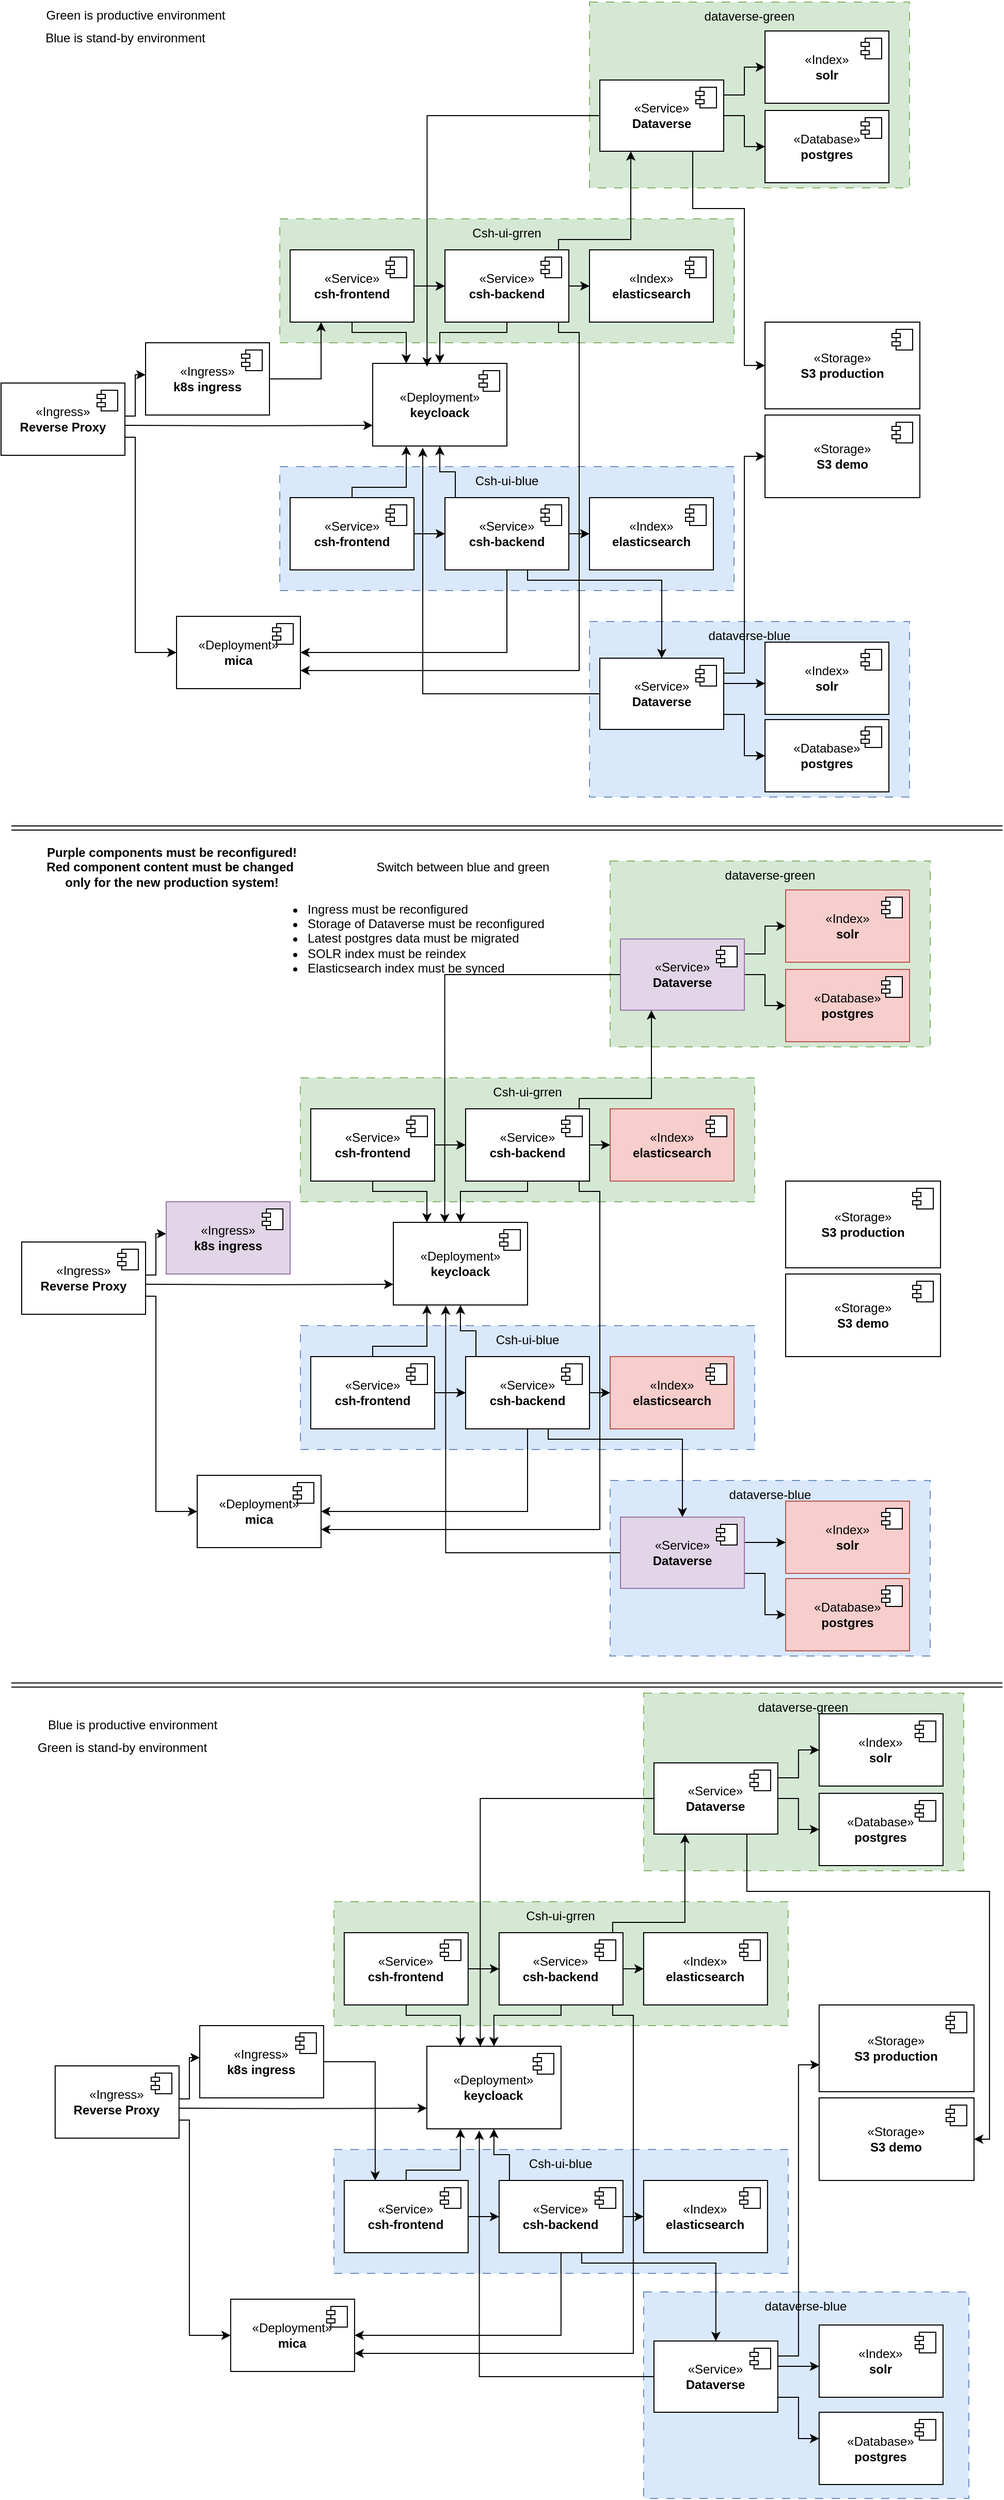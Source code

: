 <mxfile version="21.5.0" type="device">
  <diagram name="Page-1" id="UmYdHqTWHNb7NzqTb6U2">
    <mxGraphModel dx="923" dy="577" grid="1" gridSize="10" guides="1" tooltips="1" connect="1" arrows="1" fold="1" page="1" pageScale="1" pageWidth="1169" pageHeight="827" math="0" shadow="0">
      <root>
        <mxCell id="0" />
        <mxCell id="1" parent="0" />
        <mxCell id="5zf9XJoakITJVShfxlqn-283" value="dataverse-blue" style="rounded=0;whiteSpace=wrap;html=1;fillColor=#dae8fc;verticalAlign=top;dashed=1;dashPattern=8 8;strokeColor=#6c8ebf;" vertex="1" parent="1">
          <mxGeometry x="622.44" y="2258" width="315" height="200" as="geometry" />
        </mxCell>
        <mxCell id="5zf9XJoakITJVShfxlqn-79" value="dataverse-green" style="rounded=0;whiteSpace=wrap;html=1;fillColor=#d5e8d4;verticalAlign=top;dashed=1;dashPattern=8 8;strokeColor=#82b366;" vertex="1" parent="1">
          <mxGeometry x="570" y="40" width="310" height="180" as="geometry" />
        </mxCell>
        <mxCell id="5zf9XJoakITJVShfxlqn-64" value="dataverse-blue" style="rounded=0;whiteSpace=wrap;html=1;fillColor=#dae8fc;verticalAlign=top;dashed=1;dashPattern=8 8;strokeColor=#6c8ebf;" vertex="1" parent="1">
          <mxGeometry x="570" y="640" width="310" height="170" as="geometry" />
        </mxCell>
        <mxCell id="5zf9XJoakITJVShfxlqn-15" value="Csh-ui-grren" style="rounded=0;whiteSpace=wrap;html=1;fillColor=#d5e8d4;verticalAlign=top;dashed=1;dashPattern=8 8;strokeColor=#82b366;" vertex="1" parent="1">
          <mxGeometry x="270" y="250" width="440" height="120" as="geometry" />
        </mxCell>
        <mxCell id="5zf9XJoakITJVShfxlqn-24" value="Csh-ui-blue" style="rounded=0;whiteSpace=wrap;html=1;fillColor=#dae8fc;verticalAlign=top;dashed=1;dashPattern=8 8;strokeColor=#6c8ebf;" vertex="1" parent="1">
          <mxGeometry x="270" y="490" width="440" height="120" as="geometry" />
        </mxCell>
        <mxCell id="5zf9XJoakITJVShfxlqn-5" style="edgeStyle=orthogonalEdgeStyle;rounded=0;orthogonalLoop=1;jettySize=auto;html=1;" edge="1" parent="1">
          <mxGeometry relative="1" as="geometry">
            <mxPoint x="120" y="440" as="sourcePoint" />
            <mxPoint x="140" y="401" as="targetPoint" />
            <Array as="points">
              <mxPoint x="120" y="441" />
              <mxPoint x="130" y="441" />
              <mxPoint x="130" y="401" />
            </Array>
          </mxGeometry>
        </mxCell>
        <mxCell id="5zf9XJoakITJVShfxlqn-50" style="edgeStyle=orthogonalEdgeStyle;rounded=0;orthogonalLoop=1;jettySize=auto;html=1;entryX=0;entryY=0.75;entryDx=0;entryDy=0;" edge="1" parent="1" target="5zf9XJoakITJVShfxlqn-27">
          <mxGeometry relative="1" as="geometry">
            <mxPoint x="90" y="449.86" as="sourcePoint" />
            <mxPoint x="353" y="449.86" as="targetPoint" />
            <Array as="points" />
          </mxGeometry>
        </mxCell>
        <mxCell id="5zf9XJoakITJVShfxlqn-1" value="&lt;div&gt;«Ingress»&lt;/div&gt;&lt;div&gt;&lt;b&gt;Reverse Proxy&lt;/b&gt;&lt;br&gt;&lt;/div&gt;" style="html=1;dropTarget=0;whiteSpace=wrap;" vertex="1" parent="1">
          <mxGeometry y="409" width="120" height="70" as="geometry" />
        </mxCell>
        <mxCell id="5zf9XJoakITJVShfxlqn-2" value="" style="shape=module;jettyWidth=8;jettyHeight=4;" vertex="1" parent="5zf9XJoakITJVShfxlqn-1">
          <mxGeometry x="1" width="20" height="20" relative="1" as="geometry">
            <mxPoint x="-27" y="7" as="offset" />
          </mxGeometry>
        </mxCell>
        <mxCell id="5zf9XJoakITJVShfxlqn-12" style="edgeStyle=orthogonalEdgeStyle;rounded=0;orthogonalLoop=1;jettySize=auto;html=1;entryX=0.25;entryY=1;entryDx=0;entryDy=0;" edge="1" parent="1" source="5zf9XJoakITJVShfxlqn-3" target="5zf9XJoakITJVShfxlqn-6">
          <mxGeometry relative="1" as="geometry" />
        </mxCell>
        <mxCell id="5zf9XJoakITJVShfxlqn-3" value="&lt;div&gt;«Ingress»&lt;/div&gt;&lt;div&gt;&lt;b&gt;k8s ingress&lt;/b&gt;&lt;br&gt;&lt;/div&gt;" style="html=1;dropTarget=0;whiteSpace=wrap;" vertex="1" parent="1">
          <mxGeometry x="140" y="370" width="120" height="70" as="geometry" />
        </mxCell>
        <mxCell id="5zf9XJoakITJVShfxlqn-4" value="" style="shape=module;jettyWidth=8;jettyHeight=4;" vertex="1" parent="5zf9XJoakITJVShfxlqn-3">
          <mxGeometry x="1" width="20" height="20" relative="1" as="geometry">
            <mxPoint x="-27" y="7" as="offset" />
          </mxGeometry>
        </mxCell>
        <mxCell id="5zf9XJoakITJVShfxlqn-13" style="edgeStyle=orthogonalEdgeStyle;rounded=0;orthogonalLoop=1;jettySize=auto;html=1;entryX=0;entryY=0.5;entryDx=0;entryDy=0;" edge="1" parent="1" source="5zf9XJoakITJVShfxlqn-6" target="5zf9XJoakITJVShfxlqn-8">
          <mxGeometry relative="1" as="geometry" />
        </mxCell>
        <mxCell id="5zf9XJoakITJVShfxlqn-29" style="edgeStyle=orthogonalEdgeStyle;rounded=0;orthogonalLoop=1;jettySize=auto;html=1;entryX=0.25;entryY=0;entryDx=0;entryDy=0;" edge="1" parent="1" source="5zf9XJoakITJVShfxlqn-6" target="5zf9XJoakITJVShfxlqn-27">
          <mxGeometry relative="1" as="geometry">
            <Array as="points">
              <mxPoint x="340" y="360" />
              <mxPoint x="393" y="360" />
            </Array>
          </mxGeometry>
        </mxCell>
        <mxCell id="5zf9XJoakITJVShfxlqn-6" value="&lt;div&gt;«Service»&lt;/div&gt;&lt;div&gt;&lt;b&gt;csh-frontend&lt;/b&gt;&lt;br&gt;&lt;/div&gt;" style="html=1;dropTarget=0;whiteSpace=wrap;" vertex="1" parent="1">
          <mxGeometry x="280" y="280" width="120" height="70" as="geometry" />
        </mxCell>
        <mxCell id="5zf9XJoakITJVShfxlqn-7" value="" style="shape=module;jettyWidth=8;jettyHeight=4;" vertex="1" parent="5zf9XJoakITJVShfxlqn-6">
          <mxGeometry x="1" width="20" height="20" relative="1" as="geometry">
            <mxPoint x="-27" y="7" as="offset" />
          </mxGeometry>
        </mxCell>
        <mxCell id="5zf9XJoakITJVShfxlqn-14" style="edgeStyle=orthogonalEdgeStyle;rounded=0;orthogonalLoop=1;jettySize=auto;html=1;" edge="1" parent="1" source="5zf9XJoakITJVShfxlqn-8" target="5zf9XJoakITJVShfxlqn-10">
          <mxGeometry relative="1" as="geometry" />
        </mxCell>
        <mxCell id="5zf9XJoakITJVShfxlqn-30" style="edgeStyle=orthogonalEdgeStyle;rounded=0;orthogonalLoop=1;jettySize=auto;html=1;entryX=0.5;entryY=0;entryDx=0;entryDy=0;" edge="1" parent="1" source="5zf9XJoakITJVShfxlqn-8" target="5zf9XJoakITJVShfxlqn-27">
          <mxGeometry relative="1" as="geometry">
            <Array as="points">
              <mxPoint x="490" y="360" />
              <mxPoint x="425" y="360" />
            </Array>
          </mxGeometry>
        </mxCell>
        <mxCell id="5zf9XJoakITJVShfxlqn-55" style="edgeStyle=orthogonalEdgeStyle;rounded=0;orthogonalLoop=1;jettySize=auto;html=1;entryX=1;entryY=0.75;entryDx=0;entryDy=0;" edge="1" parent="1" source="5zf9XJoakITJVShfxlqn-8" target="5zf9XJoakITJVShfxlqn-33">
          <mxGeometry relative="1" as="geometry">
            <Array as="points">
              <mxPoint x="540" y="360" />
              <mxPoint x="560" y="360" />
              <mxPoint x="560" y="688" />
            </Array>
          </mxGeometry>
        </mxCell>
        <mxCell id="5zf9XJoakITJVShfxlqn-59" style="edgeStyle=orthogonalEdgeStyle;rounded=0;orthogonalLoop=1;jettySize=auto;html=1;entryX=0.25;entryY=1;entryDx=0;entryDy=0;exitX=0.75;exitY=0;exitDx=0;exitDy=0;" edge="1" parent="1" source="5zf9XJoakITJVShfxlqn-8" target="5zf9XJoakITJVShfxlqn-81">
          <mxGeometry relative="1" as="geometry">
            <mxPoint x="470.0" y="350" as="sourcePoint" />
            <mxPoint x="615" y="221" as="targetPoint" />
            <Array as="points">
              <mxPoint x="540" y="280" />
              <mxPoint x="540" y="270" />
              <mxPoint x="610" y="270" />
            </Array>
          </mxGeometry>
        </mxCell>
        <mxCell id="5zf9XJoakITJVShfxlqn-8" value="&lt;div&gt;«Service»&lt;/div&gt;&lt;div&gt;&lt;b&gt;csh-backend&lt;/b&gt;&lt;/div&gt;" style="html=1;dropTarget=0;whiteSpace=wrap;" vertex="1" parent="1">
          <mxGeometry x="430" y="280" width="120" height="70" as="geometry" />
        </mxCell>
        <mxCell id="5zf9XJoakITJVShfxlqn-9" value="" style="shape=module;jettyWidth=8;jettyHeight=4;" vertex="1" parent="5zf9XJoakITJVShfxlqn-8">
          <mxGeometry x="1" width="20" height="20" relative="1" as="geometry">
            <mxPoint x="-27" y="7" as="offset" />
          </mxGeometry>
        </mxCell>
        <mxCell id="5zf9XJoakITJVShfxlqn-10" value="&lt;div&gt;«Index»&lt;/div&gt;&lt;div&gt;&lt;b&gt;elasticsearch&lt;/b&gt;&lt;br&gt;&lt;/div&gt;" style="html=1;dropTarget=0;whiteSpace=wrap;" vertex="1" parent="1">
          <mxGeometry x="570" y="280" width="120" height="70" as="geometry" />
        </mxCell>
        <mxCell id="5zf9XJoakITJVShfxlqn-11" value="" style="shape=module;jettyWidth=8;jettyHeight=4;" vertex="1" parent="5zf9XJoakITJVShfxlqn-10">
          <mxGeometry x="1" width="20" height="20" relative="1" as="geometry">
            <mxPoint x="-27" y="7" as="offset" />
          </mxGeometry>
        </mxCell>
        <mxCell id="5zf9XJoakITJVShfxlqn-16" style="edgeStyle=orthogonalEdgeStyle;rounded=0;orthogonalLoop=1;jettySize=auto;html=1;entryX=0;entryY=0.5;entryDx=0;entryDy=0;" edge="1" parent="1" source="5zf9XJoakITJVShfxlqn-17" target="5zf9XJoakITJVShfxlqn-20">
          <mxGeometry relative="1" as="geometry" />
        </mxCell>
        <mxCell id="5zf9XJoakITJVShfxlqn-31" style="edgeStyle=orthogonalEdgeStyle;rounded=0;orthogonalLoop=1;jettySize=auto;html=1;entryX=0.25;entryY=1;entryDx=0;entryDy=0;" edge="1" parent="1" source="5zf9XJoakITJVShfxlqn-17" target="5zf9XJoakITJVShfxlqn-27">
          <mxGeometry relative="1" as="geometry">
            <Array as="points">
              <mxPoint x="340" y="510" />
              <mxPoint x="393" y="510" />
            </Array>
          </mxGeometry>
        </mxCell>
        <mxCell id="5zf9XJoakITJVShfxlqn-17" value="&lt;div&gt;«Service»&lt;/div&gt;&lt;div&gt;&lt;b&gt;csh-frontend&lt;/b&gt;&lt;br&gt;&lt;/div&gt;" style="html=1;dropTarget=0;whiteSpace=wrap;" vertex="1" parent="1">
          <mxGeometry x="280" y="520" width="120" height="70" as="geometry" />
        </mxCell>
        <mxCell id="5zf9XJoakITJVShfxlqn-18" value="" style="shape=module;jettyWidth=8;jettyHeight=4;" vertex="1" parent="5zf9XJoakITJVShfxlqn-17">
          <mxGeometry x="1" width="20" height="20" relative="1" as="geometry">
            <mxPoint x="-27" y="7" as="offset" />
          </mxGeometry>
        </mxCell>
        <mxCell id="5zf9XJoakITJVShfxlqn-19" style="edgeStyle=orthogonalEdgeStyle;rounded=0;orthogonalLoop=1;jettySize=auto;html=1;" edge="1" parent="1" source="5zf9XJoakITJVShfxlqn-20" target="5zf9XJoakITJVShfxlqn-22">
          <mxGeometry relative="1" as="geometry" />
        </mxCell>
        <mxCell id="5zf9XJoakITJVShfxlqn-32" style="edgeStyle=orthogonalEdgeStyle;rounded=0;orthogonalLoop=1;jettySize=auto;html=1;entryX=0.5;entryY=1;entryDx=0;entryDy=0;" edge="1" parent="1" source="5zf9XJoakITJVShfxlqn-20" target="5zf9XJoakITJVShfxlqn-27">
          <mxGeometry relative="1" as="geometry">
            <Array as="points">
              <mxPoint x="440" y="495" />
              <mxPoint x="425" y="495" />
            </Array>
          </mxGeometry>
        </mxCell>
        <mxCell id="5zf9XJoakITJVShfxlqn-54" style="edgeStyle=orthogonalEdgeStyle;rounded=0;orthogonalLoop=1;jettySize=auto;html=1;entryX=1;entryY=0.5;entryDx=0;entryDy=0;" edge="1" parent="1" source="5zf9XJoakITJVShfxlqn-20" target="5zf9XJoakITJVShfxlqn-33">
          <mxGeometry relative="1" as="geometry">
            <Array as="points">
              <mxPoint x="490" y="670" />
            </Array>
          </mxGeometry>
        </mxCell>
        <mxCell id="5zf9XJoakITJVShfxlqn-76" style="edgeStyle=orthogonalEdgeStyle;rounded=0;orthogonalLoop=1;jettySize=auto;html=1;" edge="1" parent="1" source="5zf9XJoakITJVShfxlqn-20" target="5zf9XJoakITJVShfxlqn-65">
          <mxGeometry relative="1" as="geometry">
            <Array as="points">
              <mxPoint x="510" y="600" />
            </Array>
          </mxGeometry>
        </mxCell>
        <mxCell id="5zf9XJoakITJVShfxlqn-20" value="&lt;div&gt;«Service»&lt;/div&gt;&lt;div&gt;&lt;b&gt;csh-backend&lt;/b&gt;&lt;/div&gt;" style="html=1;dropTarget=0;whiteSpace=wrap;" vertex="1" parent="1">
          <mxGeometry x="430" y="520" width="120" height="70" as="geometry" />
        </mxCell>
        <mxCell id="5zf9XJoakITJVShfxlqn-21" value="" style="shape=module;jettyWidth=8;jettyHeight=4;" vertex="1" parent="5zf9XJoakITJVShfxlqn-20">
          <mxGeometry x="1" width="20" height="20" relative="1" as="geometry">
            <mxPoint x="-27" y="7" as="offset" />
          </mxGeometry>
        </mxCell>
        <mxCell id="5zf9XJoakITJVShfxlqn-22" value="&lt;div&gt;«Index»&lt;/div&gt;&lt;div&gt;&lt;b&gt;elasticsearch&lt;/b&gt;&lt;br&gt;&lt;/div&gt;" style="html=1;dropTarget=0;whiteSpace=wrap;" vertex="1" parent="1">
          <mxGeometry x="570" y="520" width="120" height="70" as="geometry" />
        </mxCell>
        <mxCell id="5zf9XJoakITJVShfxlqn-23" value="" style="shape=module;jettyWidth=8;jettyHeight=4;" vertex="1" parent="5zf9XJoakITJVShfxlqn-22">
          <mxGeometry x="1" width="20" height="20" relative="1" as="geometry">
            <mxPoint x="-27" y="7" as="offset" />
          </mxGeometry>
        </mxCell>
        <mxCell id="5zf9XJoakITJVShfxlqn-27" value="&lt;div&gt;«Deployment»&lt;b&gt;&lt;br&gt;&lt;/b&gt;&lt;/div&gt;&lt;div&gt;&lt;b&gt;keycloack&lt;/b&gt;&lt;/div&gt;" style="html=1;dropTarget=0;whiteSpace=wrap;" vertex="1" parent="1">
          <mxGeometry x="360" y="390" width="130" height="80" as="geometry" />
        </mxCell>
        <mxCell id="5zf9XJoakITJVShfxlqn-28" value="" style="shape=module;jettyWidth=8;jettyHeight=4;" vertex="1" parent="5zf9XJoakITJVShfxlqn-27">
          <mxGeometry x="1" width="20" height="20" relative="1" as="geometry">
            <mxPoint x="-27" y="7" as="offset" />
          </mxGeometry>
        </mxCell>
        <mxCell id="5zf9XJoakITJVShfxlqn-33" value="&lt;div&gt;«Deployment»&lt;b&gt;&lt;br&gt;&lt;/b&gt;&lt;/div&gt;&lt;div&gt;&lt;b&gt;mica&lt;/b&gt;&lt;/div&gt;" style="html=1;dropTarget=0;whiteSpace=wrap;" vertex="1" parent="1">
          <mxGeometry x="170" y="635" width="120" height="70" as="geometry" />
        </mxCell>
        <mxCell id="5zf9XJoakITJVShfxlqn-34" value="" style="shape=module;jettyWidth=8;jettyHeight=4;" vertex="1" parent="5zf9XJoakITJVShfxlqn-33">
          <mxGeometry x="1" width="20" height="20" relative="1" as="geometry">
            <mxPoint x="-27" y="7" as="offset" />
          </mxGeometry>
        </mxCell>
        <mxCell id="5zf9XJoakITJVShfxlqn-36" style="edgeStyle=orthogonalEdgeStyle;rounded=0;orthogonalLoop=1;jettySize=auto;html=1;exitX=1;exitY=0.75;exitDx=0;exitDy=0;" edge="1" parent="1" source="5zf9XJoakITJVShfxlqn-1" target="5zf9XJoakITJVShfxlqn-33">
          <mxGeometry relative="1" as="geometry">
            <mxPoint x="130" y="670" as="sourcePoint" />
            <mxPoint x="170" y="670" as="targetPoint" />
            <Array as="points">
              <mxPoint x="130" y="462" />
              <mxPoint x="130" y="670" />
            </Array>
          </mxGeometry>
        </mxCell>
        <mxCell id="5zf9XJoakITJVShfxlqn-78" style="edgeStyle=orthogonalEdgeStyle;rounded=0;orthogonalLoop=1;jettySize=auto;html=1;entryX=0;entryY=0.5;entryDx=0;entryDy=0;exitX=0.75;exitY=1;exitDx=0;exitDy=0;" edge="1" parent="1" source="5zf9XJoakITJVShfxlqn-81" target="5zf9XJoakITJVShfxlqn-61">
          <mxGeometry relative="1" as="geometry">
            <mxPoint x="750" y="176" as="sourcePoint" />
            <Array as="points">
              <mxPoint x="670" y="240" />
              <mxPoint x="720" y="240" />
              <mxPoint x="720" y="392" />
            </Array>
          </mxGeometry>
        </mxCell>
        <mxCell id="5zf9XJoakITJVShfxlqn-61" value="&lt;div&gt;«Storage»&lt;/div&gt;&lt;div&gt;&lt;b&gt;S3 production&lt;/b&gt;&lt;br&gt;&lt;/div&gt;" style="html=1;dropTarget=0;whiteSpace=wrap;" vertex="1" parent="1">
          <mxGeometry x="740" y="350" width="150" height="84" as="geometry" />
        </mxCell>
        <mxCell id="5zf9XJoakITJVShfxlqn-62" value="" style="shape=module;jettyWidth=8;jettyHeight=4;" vertex="1" parent="5zf9XJoakITJVShfxlqn-61">
          <mxGeometry x="1" width="20" height="20" relative="1" as="geometry">
            <mxPoint x="-27" y="7" as="offset" />
          </mxGeometry>
        </mxCell>
        <mxCell id="5zf9XJoakITJVShfxlqn-74" style="edgeStyle=orthogonalEdgeStyle;rounded=0;orthogonalLoop=1;jettySize=auto;html=1;" edge="1" parent="1" source="5zf9XJoakITJVShfxlqn-65" target="5zf9XJoakITJVShfxlqn-72">
          <mxGeometry relative="1" as="geometry">
            <Array as="points">
              <mxPoint x="720" y="730" />
              <mxPoint x="720" y="770" />
            </Array>
          </mxGeometry>
        </mxCell>
        <mxCell id="5zf9XJoakITJVShfxlqn-77" style="edgeStyle=orthogonalEdgeStyle;rounded=0;orthogonalLoop=1;jettySize=auto;html=1;entryX=0;entryY=0.5;entryDx=0;entryDy=0;" edge="1" parent="1" source="5zf9XJoakITJVShfxlqn-65" target="5zf9XJoakITJVShfxlqn-67">
          <mxGeometry relative="1" as="geometry">
            <Array as="points">
              <mxPoint x="720" y="690" />
              <mxPoint x="720" y="480" />
            </Array>
          </mxGeometry>
        </mxCell>
        <mxCell id="5zf9XJoakITJVShfxlqn-221" style="edgeStyle=orthogonalEdgeStyle;rounded=0;orthogonalLoop=1;jettySize=auto;html=1;" edge="1" parent="1" source="5zf9XJoakITJVShfxlqn-65" target="5zf9XJoakITJVShfxlqn-219">
          <mxGeometry relative="1" as="geometry">
            <Array as="points">
              <mxPoint x="730" y="700" />
              <mxPoint x="730" y="700" />
            </Array>
          </mxGeometry>
        </mxCell>
        <mxCell id="5zf9XJoakITJVShfxlqn-355" style="edgeStyle=orthogonalEdgeStyle;rounded=0;orthogonalLoop=1;jettySize=auto;html=1;entryX=0.373;entryY=1.021;entryDx=0;entryDy=0;entryPerimeter=0;" edge="1" parent="1" source="5zf9XJoakITJVShfxlqn-65" target="5zf9XJoakITJVShfxlqn-27">
          <mxGeometry relative="1" as="geometry" />
        </mxCell>
        <mxCell id="5zf9XJoakITJVShfxlqn-65" value="&lt;div&gt;«Service»&lt;b&gt;&lt;br&gt;&lt;/b&gt;&lt;/div&gt;&lt;div&gt;&lt;b&gt;Dataverse&lt;/b&gt;&lt;/div&gt;" style="html=1;dropTarget=0;whiteSpace=wrap;" vertex="1" parent="1">
          <mxGeometry x="580" y="675.5" width="120" height="69" as="geometry" />
        </mxCell>
        <mxCell id="5zf9XJoakITJVShfxlqn-66" value="" style="shape=module;jettyWidth=8;jettyHeight=4;" vertex="1" parent="5zf9XJoakITJVShfxlqn-65">
          <mxGeometry x="1" width="20" height="20" relative="1" as="geometry">
            <mxPoint x="-27" y="7" as="offset" />
          </mxGeometry>
        </mxCell>
        <mxCell id="5zf9XJoakITJVShfxlqn-67" value="&lt;div&gt;«Storage»&lt;/div&gt;&lt;div&gt;&lt;b&gt;S3 demo&lt;/b&gt;&lt;br&gt;&lt;/div&gt;" style="html=1;dropTarget=0;whiteSpace=wrap;" vertex="1" parent="1">
          <mxGeometry x="740" y="440" width="150" height="80" as="geometry" />
        </mxCell>
        <mxCell id="5zf9XJoakITJVShfxlqn-68" value="" style="shape=module;jettyWidth=8;jettyHeight=4;" vertex="1" parent="5zf9XJoakITJVShfxlqn-67">
          <mxGeometry x="1" width="20" height="20" relative="1" as="geometry">
            <mxPoint x="-27" y="7" as="offset" />
          </mxGeometry>
        </mxCell>
        <mxCell id="5zf9XJoakITJVShfxlqn-72" value="&lt;div&gt;«Database»&lt;/div&gt;&lt;div&gt;&lt;b&gt;postgres&lt;/b&gt;&lt;br&gt;&lt;/div&gt;" style="html=1;dropTarget=0;whiteSpace=wrap;" vertex="1" parent="1">
          <mxGeometry x="740" y="735" width="120" height="70" as="geometry" />
        </mxCell>
        <mxCell id="5zf9XJoakITJVShfxlqn-73" value="" style="shape=module;jettyWidth=8;jettyHeight=4;" vertex="1" parent="5zf9XJoakITJVShfxlqn-72">
          <mxGeometry x="1" width="20" height="20" relative="1" as="geometry">
            <mxPoint x="-27" y="7" as="offset" />
          </mxGeometry>
        </mxCell>
        <mxCell id="5zf9XJoakITJVShfxlqn-80" style="edgeStyle=orthogonalEdgeStyle;rounded=0;orthogonalLoop=1;jettySize=auto;html=1;" edge="1" source="5zf9XJoakITJVShfxlqn-81" target="5zf9XJoakITJVShfxlqn-83" parent="1">
          <mxGeometry relative="1" as="geometry" />
        </mxCell>
        <mxCell id="5zf9XJoakITJVShfxlqn-218" style="edgeStyle=orthogonalEdgeStyle;rounded=0;orthogonalLoop=1;jettySize=auto;html=1;entryX=0;entryY=0.5;entryDx=0;entryDy=0;" edge="1" parent="1" source="5zf9XJoakITJVShfxlqn-81" target="5zf9XJoakITJVShfxlqn-216">
          <mxGeometry relative="1" as="geometry">
            <Array as="points">
              <mxPoint x="720" y="130" />
              <mxPoint x="720" y="103" />
            </Array>
          </mxGeometry>
        </mxCell>
        <mxCell id="5zf9XJoakITJVShfxlqn-354" style="edgeStyle=orthogonalEdgeStyle;rounded=0;orthogonalLoop=1;jettySize=auto;html=1;entryX=0.405;entryY=0.039;entryDx=0;entryDy=0;entryPerimeter=0;" edge="1" parent="1" source="5zf9XJoakITJVShfxlqn-81" target="5zf9XJoakITJVShfxlqn-27">
          <mxGeometry relative="1" as="geometry" />
        </mxCell>
        <mxCell id="5zf9XJoakITJVShfxlqn-81" value="&lt;div&gt;«Service»&lt;b&gt;&lt;br&gt;&lt;/b&gt;&lt;/div&gt;&lt;div&gt;&lt;b&gt;Dataverse&lt;/b&gt;&lt;/div&gt;" style="html=1;dropTarget=0;whiteSpace=wrap;" vertex="1" parent="1">
          <mxGeometry x="580" y="115.5" width="120" height="69" as="geometry" />
        </mxCell>
        <mxCell id="5zf9XJoakITJVShfxlqn-82" value="" style="shape=module;jettyWidth=8;jettyHeight=4;" vertex="1" parent="5zf9XJoakITJVShfxlqn-81">
          <mxGeometry x="1" width="20" height="20" relative="1" as="geometry">
            <mxPoint x="-27" y="7" as="offset" />
          </mxGeometry>
        </mxCell>
        <mxCell id="5zf9XJoakITJVShfxlqn-83" value="&lt;div&gt;«Database»&lt;/div&gt;&lt;div&gt;&lt;b&gt;postgres&lt;/b&gt;&lt;br&gt;&lt;/div&gt;" style="html=1;dropTarget=0;whiteSpace=wrap;" vertex="1" parent="1">
          <mxGeometry x="740" y="145" width="120" height="70" as="geometry" />
        </mxCell>
        <mxCell id="5zf9XJoakITJVShfxlqn-84" value="" style="shape=module;jettyWidth=8;jettyHeight=4;" vertex="1" parent="5zf9XJoakITJVShfxlqn-83">
          <mxGeometry x="1" width="20" height="20" relative="1" as="geometry">
            <mxPoint x="-27" y="7" as="offset" />
          </mxGeometry>
        </mxCell>
        <mxCell id="5zf9XJoakITJVShfxlqn-85" value="Green is productive environment" style="text;html=1;align=center;verticalAlign=middle;resizable=0;points=[];autosize=1;strokeColor=none;fillColor=none;" vertex="1" parent="1">
          <mxGeometry x="30" y="38" width="200" height="30" as="geometry" />
        </mxCell>
        <mxCell id="5zf9XJoakITJVShfxlqn-86" value="Blue is stand-by environment" style="text;html=1;align=center;verticalAlign=middle;resizable=0;points=[];autosize=1;strokeColor=none;fillColor=none;" vertex="1" parent="1">
          <mxGeometry x="30" y="60" width="180" height="30" as="geometry" />
        </mxCell>
        <mxCell id="5zf9XJoakITJVShfxlqn-87" value="" style="shape=link;html=1;rounded=0;" edge="1" parent="1">
          <mxGeometry width="100" relative="1" as="geometry">
            <mxPoint x="10" y="1670.18" as="sourcePoint" />
            <mxPoint x="970" y="1670.18" as="targetPoint" />
          </mxGeometry>
        </mxCell>
        <mxCell id="5zf9XJoakITJVShfxlqn-144" value="Blue is productive environment" style="text;html=1;align=center;verticalAlign=middle;resizable=0;points=[];autosize=1;strokeColor=none;fillColor=none;" vertex="1" parent="1">
          <mxGeometry x="32.44" y="1693.5" width="190" height="30" as="geometry" />
        </mxCell>
        <mxCell id="5zf9XJoakITJVShfxlqn-145" value="Green is stand-by environment" style="text;html=1;align=center;verticalAlign=middle;resizable=0;points=[];autosize=1;strokeColor=none;fillColor=none;" vertex="1" parent="1">
          <mxGeometry x="22.44" y="1715.5" width="190" height="30" as="geometry" />
        </mxCell>
        <mxCell id="5zf9XJoakITJVShfxlqn-146" value="" style="shape=link;html=1;rounded=0;" edge="1" parent="1">
          <mxGeometry width="100" relative="1" as="geometry">
            <mxPoint x="10" y="840" as="sourcePoint" />
            <mxPoint x="970" y="840" as="targetPoint" />
          </mxGeometry>
        </mxCell>
        <mxCell id="5zf9XJoakITJVShfxlqn-205" value="Switch between blue and green" style="text;html=1;align=center;verticalAlign=middle;resizable=0;points=[];autosize=1;strokeColor=none;fillColor=none;" vertex="1" parent="1">
          <mxGeometry x="352.44" y="862.75" width="190" height="30" as="geometry" />
        </mxCell>
        <mxCell id="5zf9XJoakITJVShfxlqn-206" value="&lt;div align=&quot;left&quot;&gt;&lt;ul&gt;&lt;li&gt;Ingress must be reconfigured&lt;br&gt;&lt;/li&gt;&lt;li&gt;Storage of Dataverse must be reconfigured&lt;/li&gt;&lt;li&gt;Latest postgres data must be migrated&lt;/li&gt;&lt;li&gt;SOLR index must be reindex&lt;br&gt;&lt;/li&gt;&lt;li&gt;Elasticsearch index must be synced&lt;/li&gt;&lt;/ul&gt;&lt;/div&gt;" style="text;html=1;align=left;verticalAlign=middle;resizable=0;points=[];autosize=1;strokeColor=none;fillColor=none;" vertex="1" parent="1">
          <mxGeometry x="255" y="887.25" width="290" height="120" as="geometry" />
        </mxCell>
        <mxCell id="5zf9XJoakITJVShfxlqn-207" value="&lt;div&gt;Purple components must be reconfigured!&lt;/div&gt;&lt;div&gt;Red component content must be changed&amp;nbsp;&lt;/div&gt;&lt;div&gt;only for the new production system!&lt;br&gt;&lt;/div&gt;" style="text;html=1;align=center;verticalAlign=middle;resizable=0;points=[];autosize=1;strokeColor=none;fillColor=none;fontStyle=1" vertex="1" parent="1">
          <mxGeometry x="30" y="847.75" width="270" height="60" as="geometry" />
        </mxCell>
        <mxCell id="5zf9XJoakITJVShfxlqn-216" value="&lt;div&gt;«Index»&lt;/div&gt;&lt;div&gt;&lt;b&gt;solr&lt;/b&gt;&lt;br&gt;&lt;/div&gt;" style="html=1;dropTarget=0;whiteSpace=wrap;" vertex="1" parent="1">
          <mxGeometry x="740" y="68" width="120" height="70" as="geometry" />
        </mxCell>
        <mxCell id="5zf9XJoakITJVShfxlqn-217" value="" style="shape=module;jettyWidth=8;jettyHeight=4;" vertex="1" parent="5zf9XJoakITJVShfxlqn-216">
          <mxGeometry x="1" width="20" height="20" relative="1" as="geometry">
            <mxPoint x="-27" y="7" as="offset" />
          </mxGeometry>
        </mxCell>
        <mxCell id="5zf9XJoakITJVShfxlqn-219" value="&lt;div&gt;«Index»&lt;/div&gt;&lt;div&gt;&lt;b&gt;solr&lt;/b&gt;&lt;br&gt;&lt;/div&gt;" style="html=1;dropTarget=0;whiteSpace=wrap;" vertex="1" parent="1">
          <mxGeometry x="740" y="660" width="120" height="70" as="geometry" />
        </mxCell>
        <mxCell id="5zf9XJoakITJVShfxlqn-220" value="" style="shape=module;jettyWidth=8;jettyHeight=4;" vertex="1" parent="5zf9XJoakITJVShfxlqn-219">
          <mxGeometry x="1" width="20" height="20" relative="1" as="geometry">
            <mxPoint x="-27" y="7" as="offset" />
          </mxGeometry>
        </mxCell>
        <mxCell id="5zf9XJoakITJVShfxlqn-222" value="dataverse-green" style="rounded=0;whiteSpace=wrap;html=1;fillColor=#d5e8d4;verticalAlign=top;dashed=1;dashPattern=8 8;strokeColor=#82b366;" vertex="1" parent="1">
          <mxGeometry x="622.44" y="1678" width="310" height="172" as="geometry" />
        </mxCell>
        <mxCell id="5zf9XJoakITJVShfxlqn-223" value="Csh-ui-grren" style="rounded=0;whiteSpace=wrap;html=1;fillColor=#d5e8d4;verticalAlign=top;dashed=1;dashPattern=8 8;strokeColor=#82b366;" vertex="1" parent="1">
          <mxGeometry x="322.44" y="1880" width="440" height="120" as="geometry" />
        </mxCell>
        <mxCell id="5zf9XJoakITJVShfxlqn-224" value="Csh-ui-blue" style="rounded=0;whiteSpace=wrap;html=1;fillColor=#dae8fc;verticalAlign=top;dashed=1;dashPattern=8 8;strokeColor=#6c8ebf;" vertex="1" parent="1">
          <mxGeometry x="322.44" y="2120" width="440" height="120" as="geometry" />
        </mxCell>
        <mxCell id="5zf9XJoakITJVShfxlqn-225" style="edgeStyle=orthogonalEdgeStyle;rounded=0;orthogonalLoop=1;jettySize=auto;html=1;" edge="1" parent="1">
          <mxGeometry relative="1" as="geometry">
            <mxPoint x="172.44" y="2070" as="sourcePoint" />
            <mxPoint x="192.44" y="2031" as="targetPoint" />
            <Array as="points">
              <mxPoint x="172.44" y="2071" />
              <mxPoint x="182.44" y="2071" />
              <mxPoint x="182.44" y="2031" />
            </Array>
          </mxGeometry>
        </mxCell>
        <mxCell id="5zf9XJoakITJVShfxlqn-226" style="edgeStyle=orthogonalEdgeStyle;rounded=0;orthogonalLoop=1;jettySize=auto;html=1;entryX=0;entryY=0.75;entryDx=0;entryDy=0;" edge="1" target="5zf9XJoakITJVShfxlqn-256" parent="1">
          <mxGeometry relative="1" as="geometry">
            <mxPoint x="142.44" y="2079.86" as="sourcePoint" />
            <mxPoint x="405.44" y="2079.86" as="targetPoint" />
            <Array as="points" />
          </mxGeometry>
        </mxCell>
        <mxCell id="5zf9XJoakITJVShfxlqn-227" value="&lt;div&gt;«Ingress»&lt;/div&gt;&lt;div&gt;&lt;b&gt;Reverse Proxy&lt;/b&gt;&lt;br&gt;&lt;/div&gt;" style="html=1;dropTarget=0;whiteSpace=wrap;" vertex="1" parent="1">
          <mxGeometry x="52.44" y="2039" width="120" height="70" as="geometry" />
        </mxCell>
        <mxCell id="5zf9XJoakITJVShfxlqn-228" value="" style="shape=module;jettyWidth=8;jettyHeight=4;" vertex="1" parent="5zf9XJoakITJVShfxlqn-227">
          <mxGeometry x="1" width="20" height="20" relative="1" as="geometry">
            <mxPoint x="-27" y="7" as="offset" />
          </mxGeometry>
        </mxCell>
        <mxCell id="5zf9XJoakITJVShfxlqn-229" style="edgeStyle=orthogonalEdgeStyle;rounded=0;orthogonalLoop=1;jettySize=auto;html=1;entryX=0.25;entryY=0;entryDx=0;entryDy=0;" edge="1" source="5zf9XJoakITJVShfxlqn-230" target="5zf9XJoakITJVShfxlqn-246" parent="1">
          <mxGeometry relative="1" as="geometry" />
        </mxCell>
        <mxCell id="5zf9XJoakITJVShfxlqn-230" value="&lt;div&gt;«Ingress»&lt;/div&gt;&lt;div&gt;&lt;b&gt;k8s ingress&lt;/b&gt;&lt;br&gt;&lt;/div&gt;" style="html=1;dropTarget=0;whiteSpace=wrap;" vertex="1" parent="1">
          <mxGeometry x="192.44" y="2000" width="120" height="70" as="geometry" />
        </mxCell>
        <mxCell id="5zf9XJoakITJVShfxlqn-231" value="" style="shape=module;jettyWidth=8;jettyHeight=4;" vertex="1" parent="5zf9XJoakITJVShfxlqn-230">
          <mxGeometry x="1" width="20" height="20" relative="1" as="geometry">
            <mxPoint x="-27" y="7" as="offset" />
          </mxGeometry>
        </mxCell>
        <mxCell id="5zf9XJoakITJVShfxlqn-232" style="edgeStyle=orthogonalEdgeStyle;rounded=0;orthogonalLoop=1;jettySize=auto;html=1;entryX=0;entryY=0.5;entryDx=0;entryDy=0;" edge="1" source="5zf9XJoakITJVShfxlqn-234" target="5zf9XJoakITJVShfxlqn-240" parent="1">
          <mxGeometry relative="1" as="geometry" />
        </mxCell>
        <mxCell id="5zf9XJoakITJVShfxlqn-233" style="edgeStyle=orthogonalEdgeStyle;rounded=0;orthogonalLoop=1;jettySize=auto;html=1;entryX=0.25;entryY=0;entryDx=0;entryDy=0;" edge="1" source="5zf9XJoakITJVShfxlqn-234" target="5zf9XJoakITJVShfxlqn-256" parent="1">
          <mxGeometry relative="1" as="geometry">
            <Array as="points">
              <mxPoint x="392.44" y="1990" />
              <mxPoint x="445.44" y="1990" />
            </Array>
          </mxGeometry>
        </mxCell>
        <mxCell id="5zf9XJoakITJVShfxlqn-234" value="&lt;div&gt;«Service»&lt;/div&gt;&lt;div&gt;&lt;b&gt;csh-frontend&lt;/b&gt;&lt;br&gt;&lt;/div&gt;" style="html=1;dropTarget=0;whiteSpace=wrap;" vertex="1" parent="1">
          <mxGeometry x="332.44" y="1910" width="120" height="70" as="geometry" />
        </mxCell>
        <mxCell id="5zf9XJoakITJVShfxlqn-235" value="" style="shape=module;jettyWidth=8;jettyHeight=4;" vertex="1" parent="5zf9XJoakITJVShfxlqn-234">
          <mxGeometry x="1" width="20" height="20" relative="1" as="geometry">
            <mxPoint x="-27" y="7" as="offset" />
          </mxGeometry>
        </mxCell>
        <mxCell id="5zf9XJoakITJVShfxlqn-236" style="edgeStyle=orthogonalEdgeStyle;rounded=0;orthogonalLoop=1;jettySize=auto;html=1;" edge="1" source="5zf9XJoakITJVShfxlqn-240" target="5zf9XJoakITJVShfxlqn-242" parent="1">
          <mxGeometry relative="1" as="geometry" />
        </mxCell>
        <mxCell id="5zf9XJoakITJVShfxlqn-237" style="edgeStyle=orthogonalEdgeStyle;rounded=0;orthogonalLoop=1;jettySize=auto;html=1;entryX=0.5;entryY=0;entryDx=0;entryDy=0;" edge="1" source="5zf9XJoakITJVShfxlqn-240" target="5zf9XJoakITJVShfxlqn-256" parent="1">
          <mxGeometry relative="1" as="geometry">
            <Array as="points">
              <mxPoint x="542.44" y="1990" />
              <mxPoint x="477.44" y="1990" />
            </Array>
          </mxGeometry>
        </mxCell>
        <mxCell id="5zf9XJoakITJVShfxlqn-238" style="edgeStyle=orthogonalEdgeStyle;rounded=0;orthogonalLoop=1;jettySize=auto;html=1;entryX=1;entryY=0.75;entryDx=0;entryDy=0;" edge="1" source="5zf9XJoakITJVShfxlqn-240" target="5zf9XJoakITJVShfxlqn-258" parent="1">
          <mxGeometry relative="1" as="geometry">
            <Array as="points">
              <mxPoint x="592.44" y="1990" />
              <mxPoint x="612.44" y="1990" />
              <mxPoint x="612.44" y="2318" />
            </Array>
          </mxGeometry>
        </mxCell>
        <mxCell id="5zf9XJoakITJVShfxlqn-239" style="edgeStyle=orthogonalEdgeStyle;rounded=0;orthogonalLoop=1;jettySize=auto;html=1;entryX=0.25;entryY=1;entryDx=0;entryDy=0;exitX=0.75;exitY=0;exitDx=0;exitDy=0;" edge="1" source="5zf9XJoakITJVShfxlqn-240" target="5zf9XJoakITJVShfxlqn-274" parent="1">
          <mxGeometry relative="1" as="geometry">
            <mxPoint x="522.44" y="1980" as="sourcePoint" />
            <mxPoint x="667.44" y="1851" as="targetPoint" />
            <Array as="points">
              <mxPoint x="592.44" y="1910" />
              <mxPoint x="592.44" y="1900" />
              <mxPoint x="662.44" y="1900" />
            </Array>
          </mxGeometry>
        </mxCell>
        <mxCell id="5zf9XJoakITJVShfxlqn-240" value="&lt;div&gt;«Service»&lt;/div&gt;&lt;div&gt;&lt;b&gt;csh-backend&lt;/b&gt;&lt;/div&gt;" style="html=1;dropTarget=0;whiteSpace=wrap;" vertex="1" parent="1">
          <mxGeometry x="482.44" y="1910" width="120" height="70" as="geometry" />
        </mxCell>
        <mxCell id="5zf9XJoakITJVShfxlqn-241" value="" style="shape=module;jettyWidth=8;jettyHeight=4;" vertex="1" parent="5zf9XJoakITJVShfxlqn-240">
          <mxGeometry x="1" width="20" height="20" relative="1" as="geometry">
            <mxPoint x="-27" y="7" as="offset" />
          </mxGeometry>
        </mxCell>
        <mxCell id="5zf9XJoakITJVShfxlqn-242" value="&lt;div&gt;«Index»&lt;/div&gt;&lt;div&gt;&lt;b&gt;elasticsearch&lt;/b&gt;&lt;br&gt;&lt;/div&gt;" style="html=1;dropTarget=0;whiteSpace=wrap;" vertex="1" parent="1">
          <mxGeometry x="622.44" y="1910" width="120" height="70" as="geometry" />
        </mxCell>
        <mxCell id="5zf9XJoakITJVShfxlqn-243" value="" style="shape=module;jettyWidth=8;jettyHeight=4;" vertex="1" parent="5zf9XJoakITJVShfxlqn-242">
          <mxGeometry x="1" width="20" height="20" relative="1" as="geometry">
            <mxPoint x="-27" y="7" as="offset" />
          </mxGeometry>
        </mxCell>
        <mxCell id="5zf9XJoakITJVShfxlqn-244" style="edgeStyle=orthogonalEdgeStyle;rounded=0;orthogonalLoop=1;jettySize=auto;html=1;entryX=0;entryY=0.5;entryDx=0;entryDy=0;" edge="1" source="5zf9XJoakITJVShfxlqn-246" target="5zf9XJoakITJVShfxlqn-252" parent="1">
          <mxGeometry relative="1" as="geometry" />
        </mxCell>
        <mxCell id="5zf9XJoakITJVShfxlqn-245" style="edgeStyle=orthogonalEdgeStyle;rounded=0;orthogonalLoop=1;jettySize=auto;html=1;entryX=0.25;entryY=1;entryDx=0;entryDy=0;" edge="1" source="5zf9XJoakITJVShfxlqn-246" target="5zf9XJoakITJVShfxlqn-256" parent="1">
          <mxGeometry relative="1" as="geometry">
            <Array as="points">
              <mxPoint x="392.44" y="2140" />
              <mxPoint x="445.44" y="2140" />
            </Array>
          </mxGeometry>
        </mxCell>
        <mxCell id="5zf9XJoakITJVShfxlqn-246" value="&lt;div&gt;«Service»&lt;/div&gt;&lt;div&gt;&lt;b&gt;csh-frontend&lt;/b&gt;&lt;br&gt;&lt;/div&gt;" style="html=1;dropTarget=0;whiteSpace=wrap;" vertex="1" parent="1">
          <mxGeometry x="332.44" y="2150" width="120" height="70" as="geometry" />
        </mxCell>
        <mxCell id="5zf9XJoakITJVShfxlqn-247" value="" style="shape=module;jettyWidth=8;jettyHeight=4;" vertex="1" parent="5zf9XJoakITJVShfxlqn-246">
          <mxGeometry x="1" width="20" height="20" relative="1" as="geometry">
            <mxPoint x="-27" y="7" as="offset" />
          </mxGeometry>
        </mxCell>
        <mxCell id="5zf9XJoakITJVShfxlqn-248" style="edgeStyle=orthogonalEdgeStyle;rounded=0;orthogonalLoop=1;jettySize=auto;html=1;" edge="1" source="5zf9XJoakITJVShfxlqn-252" target="5zf9XJoakITJVShfxlqn-254" parent="1">
          <mxGeometry relative="1" as="geometry" />
        </mxCell>
        <mxCell id="5zf9XJoakITJVShfxlqn-249" style="edgeStyle=orthogonalEdgeStyle;rounded=0;orthogonalLoop=1;jettySize=auto;html=1;entryX=0.5;entryY=1;entryDx=0;entryDy=0;" edge="1" source="5zf9XJoakITJVShfxlqn-252" target="5zf9XJoakITJVShfxlqn-256" parent="1">
          <mxGeometry relative="1" as="geometry">
            <Array as="points">
              <mxPoint x="492.44" y="2125" />
              <mxPoint x="477.44" y="2125" />
            </Array>
          </mxGeometry>
        </mxCell>
        <mxCell id="5zf9XJoakITJVShfxlqn-250" style="edgeStyle=orthogonalEdgeStyle;rounded=0;orthogonalLoop=1;jettySize=auto;html=1;entryX=1;entryY=0.5;entryDx=0;entryDy=0;" edge="1" source="5zf9XJoakITJVShfxlqn-252" target="5zf9XJoakITJVShfxlqn-258" parent="1">
          <mxGeometry relative="1" as="geometry">
            <Array as="points">
              <mxPoint x="542.44" y="2300" />
            </Array>
          </mxGeometry>
        </mxCell>
        <mxCell id="5zf9XJoakITJVShfxlqn-251" style="edgeStyle=orthogonalEdgeStyle;rounded=0;orthogonalLoop=1;jettySize=auto;html=1;" edge="1" source="5zf9XJoakITJVShfxlqn-252" target="5zf9XJoakITJVShfxlqn-267" parent="1">
          <mxGeometry relative="1" as="geometry">
            <Array as="points">
              <mxPoint x="562.44" y="2230" />
            </Array>
          </mxGeometry>
        </mxCell>
        <mxCell id="5zf9XJoakITJVShfxlqn-252" value="&lt;div&gt;«Service»&lt;/div&gt;&lt;div&gt;&lt;b&gt;csh-backend&lt;/b&gt;&lt;/div&gt;" style="html=1;dropTarget=0;whiteSpace=wrap;" vertex="1" parent="1">
          <mxGeometry x="482.44" y="2150" width="120" height="70" as="geometry" />
        </mxCell>
        <mxCell id="5zf9XJoakITJVShfxlqn-253" value="" style="shape=module;jettyWidth=8;jettyHeight=4;" vertex="1" parent="5zf9XJoakITJVShfxlqn-252">
          <mxGeometry x="1" width="20" height="20" relative="1" as="geometry">
            <mxPoint x="-27" y="7" as="offset" />
          </mxGeometry>
        </mxCell>
        <mxCell id="5zf9XJoakITJVShfxlqn-254" value="&lt;div&gt;«Index»&lt;/div&gt;&lt;div&gt;&lt;b&gt;elasticsearch&lt;/b&gt;&lt;br&gt;&lt;/div&gt;" style="html=1;dropTarget=0;whiteSpace=wrap;" vertex="1" parent="1">
          <mxGeometry x="622.44" y="2150" width="120" height="70" as="geometry" />
        </mxCell>
        <mxCell id="5zf9XJoakITJVShfxlqn-255" value="" style="shape=module;jettyWidth=8;jettyHeight=4;" vertex="1" parent="5zf9XJoakITJVShfxlqn-254">
          <mxGeometry x="1" width="20" height="20" relative="1" as="geometry">
            <mxPoint x="-27" y="7" as="offset" />
          </mxGeometry>
        </mxCell>
        <mxCell id="5zf9XJoakITJVShfxlqn-256" value="&lt;div&gt;«Deployment»&lt;b&gt;&lt;br&gt;&lt;/b&gt;&lt;/div&gt;&lt;div&gt;&lt;b&gt;keycloack&lt;/b&gt;&lt;/div&gt;" style="html=1;dropTarget=0;whiteSpace=wrap;" vertex="1" parent="1">
          <mxGeometry x="412.44" y="2020" width="130" height="80" as="geometry" />
        </mxCell>
        <mxCell id="5zf9XJoakITJVShfxlqn-257" value="" style="shape=module;jettyWidth=8;jettyHeight=4;" vertex="1" parent="5zf9XJoakITJVShfxlqn-256">
          <mxGeometry x="1" width="20" height="20" relative="1" as="geometry">
            <mxPoint x="-27" y="7" as="offset" />
          </mxGeometry>
        </mxCell>
        <mxCell id="5zf9XJoakITJVShfxlqn-258" value="&lt;div&gt;«Deployment»&lt;b&gt;&lt;br&gt;&lt;/b&gt;&lt;/div&gt;&lt;div&gt;&lt;b&gt;mica&lt;/b&gt;&lt;/div&gt;" style="html=1;dropTarget=0;whiteSpace=wrap;" vertex="1" parent="1">
          <mxGeometry x="222.44" y="2265" width="120" height="70" as="geometry" />
        </mxCell>
        <mxCell id="5zf9XJoakITJVShfxlqn-259" value="" style="shape=module;jettyWidth=8;jettyHeight=4;" vertex="1" parent="5zf9XJoakITJVShfxlqn-258">
          <mxGeometry x="1" width="20" height="20" relative="1" as="geometry">
            <mxPoint x="-27" y="7" as="offset" />
          </mxGeometry>
        </mxCell>
        <mxCell id="5zf9XJoakITJVShfxlqn-260" style="edgeStyle=orthogonalEdgeStyle;rounded=0;orthogonalLoop=1;jettySize=auto;html=1;exitX=1;exitY=0.75;exitDx=0;exitDy=0;" edge="1" source="5zf9XJoakITJVShfxlqn-227" target="5zf9XJoakITJVShfxlqn-258" parent="1">
          <mxGeometry relative="1" as="geometry">
            <mxPoint x="182.44" y="2300" as="sourcePoint" />
            <mxPoint x="222.44" y="2300" as="targetPoint" />
            <Array as="points">
              <mxPoint x="182.44" y="2092" />
              <mxPoint x="182.44" y="2300" />
            </Array>
          </mxGeometry>
        </mxCell>
        <mxCell id="5zf9XJoakITJVShfxlqn-261" style="edgeStyle=orthogonalEdgeStyle;rounded=0;orthogonalLoop=1;jettySize=auto;html=1;entryX=1;entryY=0.5;entryDx=0;entryDy=0;exitX=0.75;exitY=1;exitDx=0;exitDy=0;" edge="1" source="5zf9XJoakITJVShfxlqn-274" target="5zf9XJoakITJVShfxlqn-269" parent="1">
          <mxGeometry relative="1" as="geometry">
            <mxPoint x="802.44" y="1806" as="sourcePoint" />
            <Array as="points">
              <mxPoint x="722.44" y="1870" />
              <mxPoint x="957.44" y="1870" />
              <mxPoint x="957.44" y="2110" />
            </Array>
          </mxGeometry>
        </mxCell>
        <mxCell id="5zf9XJoakITJVShfxlqn-262" value="&lt;div&gt;«Storage»&lt;/div&gt;&lt;div&gt;&lt;b&gt;S3 production&lt;/b&gt;&lt;br&gt;&lt;/div&gt;" style="html=1;dropTarget=0;whiteSpace=wrap;" vertex="1" parent="1">
          <mxGeometry x="792.44" y="1980" width="150" height="84" as="geometry" />
        </mxCell>
        <mxCell id="5zf9XJoakITJVShfxlqn-263" value="" style="shape=module;jettyWidth=8;jettyHeight=4;" vertex="1" parent="5zf9XJoakITJVShfxlqn-262">
          <mxGeometry x="1" width="20" height="20" relative="1" as="geometry">
            <mxPoint x="-27" y="7" as="offset" />
          </mxGeometry>
        </mxCell>
        <mxCell id="5zf9XJoakITJVShfxlqn-264" style="edgeStyle=orthogonalEdgeStyle;rounded=0;orthogonalLoop=1;jettySize=auto;html=1;" edge="1" source="5zf9XJoakITJVShfxlqn-267" parent="1">
          <mxGeometry relative="1" as="geometry">
            <mxPoint x="792.44" y="2400" as="targetPoint" />
            <Array as="points">
              <mxPoint x="772.44" y="2360" />
              <mxPoint x="772.44" y="2400" />
            </Array>
          </mxGeometry>
        </mxCell>
        <mxCell id="5zf9XJoakITJVShfxlqn-265" style="edgeStyle=orthogonalEdgeStyle;rounded=0;orthogonalLoop=1;jettySize=auto;html=1;entryX=0.003;entryY=0.696;entryDx=0;entryDy=0;entryPerimeter=0;" edge="1" source="5zf9XJoakITJVShfxlqn-267" target="5zf9XJoakITJVShfxlqn-262" parent="1">
          <mxGeometry relative="1" as="geometry">
            <Array as="points">
              <mxPoint x="772.44" y="2320" />
              <mxPoint x="772.44" y="2038" />
              <mxPoint x="792.44" y="2038" />
            </Array>
          </mxGeometry>
        </mxCell>
        <mxCell id="5zf9XJoakITJVShfxlqn-266" style="edgeStyle=orthogonalEdgeStyle;rounded=0;orthogonalLoop=1;jettySize=auto;html=1;" edge="1" source="5zf9XJoakITJVShfxlqn-267" target="5zf9XJoakITJVShfxlqn-280" parent="1">
          <mxGeometry relative="1" as="geometry">
            <Array as="points">
              <mxPoint x="782.44" y="2330" />
              <mxPoint x="782.44" y="2330" />
            </Array>
          </mxGeometry>
        </mxCell>
        <mxCell id="5zf9XJoakITJVShfxlqn-359" style="edgeStyle=orthogonalEdgeStyle;rounded=0;orthogonalLoop=1;jettySize=auto;html=1;entryX=0.391;entryY=1.021;entryDx=0;entryDy=0;entryPerimeter=0;" edge="1" parent="1" source="5zf9XJoakITJVShfxlqn-267" target="5zf9XJoakITJVShfxlqn-256">
          <mxGeometry relative="1" as="geometry" />
        </mxCell>
        <mxCell id="5zf9XJoakITJVShfxlqn-267" value="&lt;div&gt;«Service»&lt;b&gt;&lt;br&gt;&lt;/b&gt;&lt;/div&gt;&lt;div&gt;&lt;b&gt;Dataverse&lt;/b&gt;&lt;/div&gt;" style="html=1;dropTarget=0;whiteSpace=wrap;" vertex="1" parent="1">
          <mxGeometry x="632.44" y="2305.5" width="120" height="69" as="geometry" />
        </mxCell>
        <mxCell id="5zf9XJoakITJVShfxlqn-268" value="" style="shape=module;jettyWidth=8;jettyHeight=4;" vertex="1" parent="5zf9XJoakITJVShfxlqn-267">
          <mxGeometry x="1" width="20" height="20" relative="1" as="geometry">
            <mxPoint x="-27" y="7" as="offset" />
          </mxGeometry>
        </mxCell>
        <mxCell id="5zf9XJoakITJVShfxlqn-269" value="&lt;div&gt;«Storage»&lt;/div&gt;&lt;div&gt;&lt;b&gt;S3 demo&lt;/b&gt;&lt;br&gt;&lt;/div&gt;" style="html=1;dropTarget=0;whiteSpace=wrap;" vertex="1" parent="1">
          <mxGeometry x="792.44" y="2070" width="150" height="80" as="geometry" />
        </mxCell>
        <mxCell id="5zf9XJoakITJVShfxlqn-270" value="" style="shape=module;jettyWidth=8;jettyHeight=4;" vertex="1" parent="5zf9XJoakITJVShfxlqn-269">
          <mxGeometry x="1" width="20" height="20" relative="1" as="geometry">
            <mxPoint x="-27" y="7" as="offset" />
          </mxGeometry>
        </mxCell>
        <mxCell id="5zf9XJoakITJVShfxlqn-272" style="edgeStyle=orthogonalEdgeStyle;rounded=0;orthogonalLoop=1;jettySize=auto;html=1;" edge="1" source="5zf9XJoakITJVShfxlqn-274" target="5zf9XJoakITJVShfxlqn-276" parent="1">
          <mxGeometry relative="1" as="geometry" />
        </mxCell>
        <mxCell id="5zf9XJoakITJVShfxlqn-273" style="edgeStyle=orthogonalEdgeStyle;rounded=0;orthogonalLoop=1;jettySize=auto;html=1;entryX=0;entryY=0.5;entryDx=0;entryDy=0;" edge="1" source="5zf9XJoakITJVShfxlqn-274" target="5zf9XJoakITJVShfxlqn-278" parent="1">
          <mxGeometry relative="1" as="geometry">
            <Array as="points">
              <mxPoint x="772.44" y="1760" />
              <mxPoint x="772.44" y="1733" />
            </Array>
          </mxGeometry>
        </mxCell>
        <mxCell id="5zf9XJoakITJVShfxlqn-358" style="edgeStyle=orthogonalEdgeStyle;rounded=0;orthogonalLoop=1;jettySize=auto;html=1;entryX=0.398;entryY=0.003;entryDx=0;entryDy=0;entryPerimeter=0;" edge="1" parent="1" source="5zf9XJoakITJVShfxlqn-274" target="5zf9XJoakITJVShfxlqn-256">
          <mxGeometry relative="1" as="geometry" />
        </mxCell>
        <mxCell id="5zf9XJoakITJVShfxlqn-274" value="&lt;div&gt;«Service»&lt;b&gt;&lt;br&gt;&lt;/b&gt;&lt;/div&gt;&lt;div&gt;&lt;b&gt;Dataverse&lt;/b&gt;&lt;/div&gt;" style="html=1;dropTarget=0;whiteSpace=wrap;" vertex="1" parent="1">
          <mxGeometry x="632.44" y="1745.5" width="120" height="69" as="geometry" />
        </mxCell>
        <mxCell id="5zf9XJoakITJVShfxlqn-275" value="" style="shape=module;jettyWidth=8;jettyHeight=4;" vertex="1" parent="5zf9XJoakITJVShfxlqn-274">
          <mxGeometry x="1" width="20" height="20" relative="1" as="geometry">
            <mxPoint x="-27" y="7" as="offset" />
          </mxGeometry>
        </mxCell>
        <mxCell id="5zf9XJoakITJVShfxlqn-276" value="&lt;div&gt;«Database»&lt;/div&gt;&lt;div&gt;&lt;b&gt;postgres&lt;/b&gt;&lt;br&gt;&lt;/div&gt;" style="html=1;dropTarget=0;whiteSpace=wrap;" vertex="1" parent="1">
          <mxGeometry x="792.44" y="1775" width="120" height="70" as="geometry" />
        </mxCell>
        <mxCell id="5zf9XJoakITJVShfxlqn-277" value="" style="shape=module;jettyWidth=8;jettyHeight=4;" vertex="1" parent="5zf9XJoakITJVShfxlqn-276">
          <mxGeometry x="1" width="20" height="20" relative="1" as="geometry">
            <mxPoint x="-27" y="7" as="offset" />
          </mxGeometry>
        </mxCell>
        <mxCell id="5zf9XJoakITJVShfxlqn-278" value="&lt;div&gt;«Index»&lt;/div&gt;&lt;div&gt;&lt;b&gt;solr&lt;/b&gt;&lt;br&gt;&lt;/div&gt;" style="html=1;dropTarget=0;whiteSpace=wrap;" vertex="1" parent="1">
          <mxGeometry x="792.44" y="1698" width="120" height="70" as="geometry" />
        </mxCell>
        <mxCell id="5zf9XJoakITJVShfxlqn-279" value="" style="shape=module;jettyWidth=8;jettyHeight=4;" vertex="1" parent="5zf9XJoakITJVShfxlqn-278">
          <mxGeometry x="1" width="20" height="20" relative="1" as="geometry">
            <mxPoint x="-27" y="7" as="offset" />
          </mxGeometry>
        </mxCell>
        <mxCell id="5zf9XJoakITJVShfxlqn-280" value="&lt;div&gt;«Index»&lt;/div&gt;&lt;div&gt;&lt;b&gt;solr&lt;/b&gt;&lt;br&gt;&lt;/div&gt;" style="html=1;dropTarget=0;whiteSpace=wrap;" vertex="1" parent="1">
          <mxGeometry x="792.44" y="2290" width="120" height="70" as="geometry" />
        </mxCell>
        <mxCell id="5zf9XJoakITJVShfxlqn-281" value="" style="shape=module;jettyWidth=8;jettyHeight=4;" vertex="1" parent="5zf9XJoakITJVShfxlqn-280">
          <mxGeometry x="1" width="20" height="20" relative="1" as="geometry">
            <mxPoint x="-27" y="7" as="offset" />
          </mxGeometry>
        </mxCell>
        <mxCell id="5zf9XJoakITJVShfxlqn-284" value="&lt;div&gt;«Database»&lt;/div&gt;&lt;div&gt;&lt;b&gt;postgres&lt;/b&gt;&lt;br&gt;&lt;/div&gt;" style="html=1;dropTarget=0;whiteSpace=wrap;" vertex="1" parent="1">
          <mxGeometry x="792.44" y="2374.5" width="120" height="70" as="geometry" />
        </mxCell>
        <mxCell id="5zf9XJoakITJVShfxlqn-285" value="" style="shape=module;jettyWidth=8;jettyHeight=4;" vertex="1" parent="5zf9XJoakITJVShfxlqn-284">
          <mxGeometry x="1" width="20" height="20" relative="1" as="geometry">
            <mxPoint x="-27" y="7" as="offset" />
          </mxGeometry>
        </mxCell>
        <mxCell id="5zf9XJoakITJVShfxlqn-287" value="dataverse-green" style="rounded=0;whiteSpace=wrap;html=1;fillColor=#d5e8d4;verticalAlign=top;dashed=1;dashPattern=8 8;strokeColor=#82b366;" vertex="1" parent="1">
          <mxGeometry x="590" y="872" width="310" height="180" as="geometry" />
        </mxCell>
        <mxCell id="5zf9XJoakITJVShfxlqn-288" value="dataverse-blue" style="rounded=0;whiteSpace=wrap;html=1;fillColor=#dae8fc;verticalAlign=top;dashed=1;dashPattern=8 8;strokeColor=#6c8ebf;" vertex="1" parent="1">
          <mxGeometry x="590" y="1472" width="310" height="170" as="geometry" />
        </mxCell>
        <mxCell id="5zf9XJoakITJVShfxlqn-289" value="Csh-ui-grren" style="rounded=0;whiteSpace=wrap;html=1;fillColor=#d5e8d4;verticalAlign=top;dashed=1;dashPattern=8 8;strokeColor=#82b366;" vertex="1" parent="1">
          <mxGeometry x="290" y="1082" width="440" height="120" as="geometry" />
        </mxCell>
        <mxCell id="5zf9XJoakITJVShfxlqn-290" value="Csh-ui-blue" style="rounded=0;whiteSpace=wrap;html=1;fillColor=#dae8fc;verticalAlign=top;dashed=1;dashPattern=8 8;strokeColor=#6c8ebf;" vertex="1" parent="1">
          <mxGeometry x="290" y="1322" width="440" height="120" as="geometry" />
        </mxCell>
        <mxCell id="5zf9XJoakITJVShfxlqn-291" style="edgeStyle=orthogonalEdgeStyle;rounded=0;orthogonalLoop=1;jettySize=auto;html=1;" edge="1" parent="1">
          <mxGeometry relative="1" as="geometry">
            <mxPoint x="140" y="1272" as="sourcePoint" />
            <mxPoint x="160" y="1233" as="targetPoint" />
            <Array as="points">
              <mxPoint x="140" y="1273" />
              <mxPoint x="150" y="1273" />
              <mxPoint x="150" y="1233" />
            </Array>
          </mxGeometry>
        </mxCell>
        <mxCell id="5zf9XJoakITJVShfxlqn-292" style="edgeStyle=orthogonalEdgeStyle;rounded=0;orthogonalLoop=1;jettySize=auto;html=1;entryX=0;entryY=0.75;entryDx=0;entryDy=0;" edge="1" target="5zf9XJoakITJVShfxlqn-322" parent="1">
          <mxGeometry relative="1" as="geometry">
            <mxPoint x="110" y="1281.86" as="sourcePoint" />
            <mxPoint x="373" y="1281.86" as="targetPoint" />
            <Array as="points" />
          </mxGeometry>
        </mxCell>
        <mxCell id="5zf9XJoakITJVShfxlqn-293" value="&lt;div&gt;«Ingress»&lt;/div&gt;&lt;div&gt;&lt;b&gt;Reverse Proxy&lt;/b&gt;&lt;br&gt;&lt;/div&gt;" style="html=1;dropTarget=0;whiteSpace=wrap;" vertex="1" parent="1">
          <mxGeometry x="20" y="1241" width="120" height="70" as="geometry" />
        </mxCell>
        <mxCell id="5zf9XJoakITJVShfxlqn-294" value="" style="shape=module;jettyWidth=8;jettyHeight=4;" vertex="1" parent="5zf9XJoakITJVShfxlqn-293">
          <mxGeometry x="1" width="20" height="20" relative="1" as="geometry">
            <mxPoint x="-27" y="7" as="offset" />
          </mxGeometry>
        </mxCell>
        <mxCell id="5zf9XJoakITJVShfxlqn-296" value="&lt;div&gt;«Ingress»&lt;/div&gt;&lt;div&gt;&lt;b&gt;k8s ingress&lt;/b&gt;&lt;br&gt;&lt;/div&gt;" style="html=1;dropTarget=0;whiteSpace=wrap;fillColor=#e1d5e7;strokeColor=#9673a6;" vertex="1" parent="1">
          <mxGeometry x="160" y="1202" width="120" height="70" as="geometry" />
        </mxCell>
        <mxCell id="5zf9XJoakITJVShfxlqn-297" value="" style="shape=module;jettyWidth=8;jettyHeight=4;" vertex="1" parent="5zf9XJoakITJVShfxlqn-296">
          <mxGeometry x="1" width="20" height="20" relative="1" as="geometry">
            <mxPoint x="-27" y="7" as="offset" />
          </mxGeometry>
        </mxCell>
        <mxCell id="5zf9XJoakITJVShfxlqn-298" style="edgeStyle=orthogonalEdgeStyle;rounded=0;orthogonalLoop=1;jettySize=auto;html=1;entryX=0;entryY=0.5;entryDx=0;entryDy=0;" edge="1" source="5zf9XJoakITJVShfxlqn-300" target="5zf9XJoakITJVShfxlqn-306" parent="1">
          <mxGeometry relative="1" as="geometry" />
        </mxCell>
        <mxCell id="5zf9XJoakITJVShfxlqn-299" style="edgeStyle=orthogonalEdgeStyle;rounded=0;orthogonalLoop=1;jettySize=auto;html=1;entryX=0.25;entryY=0;entryDx=0;entryDy=0;" edge="1" source="5zf9XJoakITJVShfxlqn-300" target="5zf9XJoakITJVShfxlqn-322" parent="1">
          <mxGeometry relative="1" as="geometry">
            <Array as="points">
              <mxPoint x="360" y="1192" />
              <mxPoint x="413" y="1192" />
            </Array>
          </mxGeometry>
        </mxCell>
        <mxCell id="5zf9XJoakITJVShfxlqn-300" value="&lt;div&gt;«Service»&lt;/div&gt;&lt;div&gt;&lt;b&gt;csh-frontend&lt;/b&gt;&lt;br&gt;&lt;/div&gt;" style="html=1;dropTarget=0;whiteSpace=wrap;" vertex="1" parent="1">
          <mxGeometry x="300" y="1112" width="120" height="70" as="geometry" />
        </mxCell>
        <mxCell id="5zf9XJoakITJVShfxlqn-301" value="" style="shape=module;jettyWidth=8;jettyHeight=4;" vertex="1" parent="5zf9XJoakITJVShfxlqn-300">
          <mxGeometry x="1" width="20" height="20" relative="1" as="geometry">
            <mxPoint x="-27" y="7" as="offset" />
          </mxGeometry>
        </mxCell>
        <mxCell id="5zf9XJoakITJVShfxlqn-302" style="edgeStyle=orthogonalEdgeStyle;rounded=0;orthogonalLoop=1;jettySize=auto;html=1;" edge="1" source="5zf9XJoakITJVShfxlqn-306" target="5zf9XJoakITJVShfxlqn-308" parent="1">
          <mxGeometry relative="1" as="geometry" />
        </mxCell>
        <mxCell id="5zf9XJoakITJVShfxlqn-303" style="edgeStyle=orthogonalEdgeStyle;rounded=0;orthogonalLoop=1;jettySize=auto;html=1;entryX=0.5;entryY=0;entryDx=0;entryDy=0;" edge="1" source="5zf9XJoakITJVShfxlqn-306" target="5zf9XJoakITJVShfxlqn-322" parent="1">
          <mxGeometry relative="1" as="geometry">
            <Array as="points">
              <mxPoint x="510" y="1192" />
              <mxPoint x="445" y="1192" />
            </Array>
          </mxGeometry>
        </mxCell>
        <mxCell id="5zf9XJoakITJVShfxlqn-304" style="edgeStyle=orthogonalEdgeStyle;rounded=0;orthogonalLoop=1;jettySize=auto;html=1;entryX=1;entryY=0.75;entryDx=0;entryDy=0;" edge="1" source="5zf9XJoakITJVShfxlqn-306" target="5zf9XJoakITJVShfxlqn-324" parent="1">
          <mxGeometry relative="1" as="geometry">
            <Array as="points">
              <mxPoint x="560" y="1192" />
              <mxPoint x="580" y="1192" />
              <mxPoint x="580" y="1520" />
            </Array>
          </mxGeometry>
        </mxCell>
        <mxCell id="5zf9XJoakITJVShfxlqn-305" style="edgeStyle=orthogonalEdgeStyle;rounded=0;orthogonalLoop=1;jettySize=auto;html=1;entryX=0.25;entryY=1;entryDx=0;entryDy=0;exitX=0.75;exitY=0;exitDx=0;exitDy=0;" edge="1" source="5zf9XJoakITJVShfxlqn-306" target="5zf9XJoakITJVShfxlqn-341" parent="1">
          <mxGeometry relative="1" as="geometry">
            <mxPoint x="490.0" y="1182" as="sourcePoint" />
            <mxPoint x="635" y="1053" as="targetPoint" />
            <Array as="points">
              <mxPoint x="560" y="1112" />
              <mxPoint x="560" y="1102" />
              <mxPoint x="630" y="1102" />
            </Array>
          </mxGeometry>
        </mxCell>
        <mxCell id="5zf9XJoakITJVShfxlqn-306" value="&lt;div&gt;«Service»&lt;/div&gt;&lt;div&gt;&lt;b&gt;csh-backend&lt;/b&gt;&lt;/div&gt;" style="html=1;dropTarget=0;whiteSpace=wrap;" vertex="1" parent="1">
          <mxGeometry x="450" y="1112" width="120" height="70" as="geometry" />
        </mxCell>
        <mxCell id="5zf9XJoakITJVShfxlqn-307" value="" style="shape=module;jettyWidth=8;jettyHeight=4;" vertex="1" parent="5zf9XJoakITJVShfxlqn-306">
          <mxGeometry x="1" width="20" height="20" relative="1" as="geometry">
            <mxPoint x="-27" y="7" as="offset" />
          </mxGeometry>
        </mxCell>
        <mxCell id="5zf9XJoakITJVShfxlqn-308" value="&lt;div&gt;«Index»&lt;/div&gt;&lt;div&gt;&lt;b&gt;elasticsearch&lt;/b&gt;&lt;br&gt;&lt;/div&gt;" style="html=1;dropTarget=0;whiteSpace=wrap;fillColor=#f8cecc;strokeColor=#b85450;" vertex="1" parent="1">
          <mxGeometry x="590" y="1112" width="120" height="70" as="geometry" />
        </mxCell>
        <mxCell id="5zf9XJoakITJVShfxlqn-309" value="" style="shape=module;jettyWidth=8;jettyHeight=4;" vertex="1" parent="5zf9XJoakITJVShfxlqn-308">
          <mxGeometry x="1" width="20" height="20" relative="1" as="geometry">
            <mxPoint x="-27" y="7" as="offset" />
          </mxGeometry>
        </mxCell>
        <mxCell id="5zf9XJoakITJVShfxlqn-310" style="edgeStyle=orthogonalEdgeStyle;rounded=0;orthogonalLoop=1;jettySize=auto;html=1;entryX=0;entryY=0.5;entryDx=0;entryDy=0;" edge="1" source="5zf9XJoakITJVShfxlqn-312" target="5zf9XJoakITJVShfxlqn-318" parent="1">
          <mxGeometry relative="1" as="geometry" />
        </mxCell>
        <mxCell id="5zf9XJoakITJVShfxlqn-311" style="edgeStyle=orthogonalEdgeStyle;rounded=0;orthogonalLoop=1;jettySize=auto;html=1;entryX=0.25;entryY=1;entryDx=0;entryDy=0;" edge="1" source="5zf9XJoakITJVShfxlqn-312" target="5zf9XJoakITJVShfxlqn-322" parent="1">
          <mxGeometry relative="1" as="geometry">
            <Array as="points">
              <mxPoint x="360" y="1342" />
              <mxPoint x="413" y="1342" />
            </Array>
          </mxGeometry>
        </mxCell>
        <mxCell id="5zf9XJoakITJVShfxlqn-312" value="&lt;div&gt;«Service»&lt;/div&gt;&lt;div&gt;&lt;b&gt;csh-frontend&lt;/b&gt;&lt;br&gt;&lt;/div&gt;" style="html=1;dropTarget=0;whiteSpace=wrap;" vertex="1" parent="1">
          <mxGeometry x="300" y="1352" width="120" height="70" as="geometry" />
        </mxCell>
        <mxCell id="5zf9XJoakITJVShfxlqn-313" value="" style="shape=module;jettyWidth=8;jettyHeight=4;" vertex="1" parent="5zf9XJoakITJVShfxlqn-312">
          <mxGeometry x="1" width="20" height="20" relative="1" as="geometry">
            <mxPoint x="-27" y="7" as="offset" />
          </mxGeometry>
        </mxCell>
        <mxCell id="5zf9XJoakITJVShfxlqn-314" style="edgeStyle=orthogonalEdgeStyle;rounded=0;orthogonalLoop=1;jettySize=auto;html=1;" edge="1" source="5zf9XJoakITJVShfxlqn-318" target="5zf9XJoakITJVShfxlqn-320" parent="1">
          <mxGeometry relative="1" as="geometry" />
        </mxCell>
        <mxCell id="5zf9XJoakITJVShfxlqn-315" style="edgeStyle=orthogonalEdgeStyle;rounded=0;orthogonalLoop=1;jettySize=auto;html=1;entryX=0.5;entryY=1;entryDx=0;entryDy=0;" edge="1" source="5zf9XJoakITJVShfxlqn-318" target="5zf9XJoakITJVShfxlqn-322" parent="1">
          <mxGeometry relative="1" as="geometry">
            <Array as="points">
              <mxPoint x="460" y="1327" />
              <mxPoint x="445" y="1327" />
            </Array>
          </mxGeometry>
        </mxCell>
        <mxCell id="5zf9XJoakITJVShfxlqn-316" style="edgeStyle=orthogonalEdgeStyle;rounded=0;orthogonalLoop=1;jettySize=auto;html=1;entryX=1;entryY=0.5;entryDx=0;entryDy=0;" edge="1" source="5zf9XJoakITJVShfxlqn-318" target="5zf9XJoakITJVShfxlqn-324" parent="1">
          <mxGeometry relative="1" as="geometry">
            <Array as="points">
              <mxPoint x="510" y="1502" />
            </Array>
          </mxGeometry>
        </mxCell>
        <mxCell id="5zf9XJoakITJVShfxlqn-317" style="edgeStyle=orthogonalEdgeStyle;rounded=0;orthogonalLoop=1;jettySize=auto;html=1;" edge="1" source="5zf9XJoakITJVShfxlqn-318" target="5zf9XJoakITJVShfxlqn-333" parent="1">
          <mxGeometry relative="1" as="geometry">
            <Array as="points">
              <mxPoint x="530" y="1432" />
            </Array>
          </mxGeometry>
        </mxCell>
        <mxCell id="5zf9XJoakITJVShfxlqn-318" value="&lt;div&gt;«Service»&lt;/div&gt;&lt;div&gt;&lt;b&gt;csh-backend&lt;/b&gt;&lt;/div&gt;" style="html=1;dropTarget=0;whiteSpace=wrap;" vertex="1" parent="1">
          <mxGeometry x="450" y="1352" width="120" height="70" as="geometry" />
        </mxCell>
        <mxCell id="5zf9XJoakITJVShfxlqn-319" value="" style="shape=module;jettyWidth=8;jettyHeight=4;" vertex="1" parent="5zf9XJoakITJVShfxlqn-318">
          <mxGeometry x="1" width="20" height="20" relative="1" as="geometry">
            <mxPoint x="-27" y="7" as="offset" />
          </mxGeometry>
        </mxCell>
        <mxCell id="5zf9XJoakITJVShfxlqn-320" value="&lt;div&gt;«Index»&lt;/div&gt;&lt;div&gt;&lt;b&gt;elasticsearch&lt;/b&gt;&lt;br&gt;&lt;/div&gt;" style="html=1;dropTarget=0;whiteSpace=wrap;fillColor=#f8cecc;strokeColor=#b85450;" vertex="1" parent="1">
          <mxGeometry x="590" y="1352" width="120" height="70" as="geometry" />
        </mxCell>
        <mxCell id="5zf9XJoakITJVShfxlqn-321" value="" style="shape=module;jettyWidth=8;jettyHeight=4;" vertex="1" parent="5zf9XJoakITJVShfxlqn-320">
          <mxGeometry x="1" width="20" height="20" relative="1" as="geometry">
            <mxPoint x="-27" y="7" as="offset" />
          </mxGeometry>
        </mxCell>
        <mxCell id="5zf9XJoakITJVShfxlqn-322" value="&lt;div&gt;«Deployment»&lt;b&gt;&lt;br&gt;&lt;/b&gt;&lt;/div&gt;&lt;div&gt;&lt;b&gt;keycloack&lt;/b&gt;&lt;/div&gt;" style="html=1;dropTarget=0;whiteSpace=wrap;" vertex="1" parent="1">
          <mxGeometry x="380" y="1222" width="130" height="80" as="geometry" />
        </mxCell>
        <mxCell id="5zf9XJoakITJVShfxlqn-323" value="" style="shape=module;jettyWidth=8;jettyHeight=4;" vertex="1" parent="5zf9XJoakITJVShfxlqn-322">
          <mxGeometry x="1" width="20" height="20" relative="1" as="geometry">
            <mxPoint x="-27" y="7" as="offset" />
          </mxGeometry>
        </mxCell>
        <mxCell id="5zf9XJoakITJVShfxlqn-324" value="&lt;div&gt;«Deployment»&lt;b&gt;&lt;br&gt;&lt;/b&gt;&lt;/div&gt;&lt;div&gt;&lt;b&gt;mica&lt;/b&gt;&lt;/div&gt;" style="html=1;dropTarget=0;whiteSpace=wrap;" vertex="1" parent="1">
          <mxGeometry x="190" y="1467" width="120" height="70" as="geometry" />
        </mxCell>
        <mxCell id="5zf9XJoakITJVShfxlqn-325" value="" style="shape=module;jettyWidth=8;jettyHeight=4;" vertex="1" parent="5zf9XJoakITJVShfxlqn-324">
          <mxGeometry x="1" width="20" height="20" relative="1" as="geometry">
            <mxPoint x="-27" y="7" as="offset" />
          </mxGeometry>
        </mxCell>
        <mxCell id="5zf9XJoakITJVShfxlqn-326" style="edgeStyle=orthogonalEdgeStyle;rounded=0;orthogonalLoop=1;jettySize=auto;html=1;exitX=1;exitY=0.75;exitDx=0;exitDy=0;" edge="1" source="5zf9XJoakITJVShfxlqn-293" target="5zf9XJoakITJVShfxlqn-324" parent="1">
          <mxGeometry relative="1" as="geometry">
            <mxPoint x="150" y="1502" as="sourcePoint" />
            <mxPoint x="190" y="1502" as="targetPoint" />
            <Array as="points">
              <mxPoint x="150" y="1294" />
              <mxPoint x="150" y="1502" />
            </Array>
          </mxGeometry>
        </mxCell>
        <mxCell id="5zf9XJoakITJVShfxlqn-328" value="&lt;div&gt;«Storage»&lt;/div&gt;&lt;div&gt;&lt;b&gt;S3 production&lt;/b&gt;&lt;br&gt;&lt;/div&gt;" style="html=1;dropTarget=0;whiteSpace=wrap;" vertex="1" parent="1">
          <mxGeometry x="760" y="1182" width="150" height="84" as="geometry" />
        </mxCell>
        <mxCell id="5zf9XJoakITJVShfxlqn-329" value="" style="shape=module;jettyWidth=8;jettyHeight=4;" vertex="1" parent="5zf9XJoakITJVShfxlqn-328">
          <mxGeometry x="1" width="20" height="20" relative="1" as="geometry">
            <mxPoint x="-27" y="7" as="offset" />
          </mxGeometry>
        </mxCell>
        <mxCell id="5zf9XJoakITJVShfxlqn-330" style="edgeStyle=orthogonalEdgeStyle;rounded=0;orthogonalLoop=1;jettySize=auto;html=1;" edge="1" source="5zf9XJoakITJVShfxlqn-333" target="5zf9XJoakITJVShfxlqn-337" parent="1">
          <mxGeometry relative="1" as="geometry">
            <Array as="points">
              <mxPoint x="740" y="1562" />
              <mxPoint x="740" y="1602" />
            </Array>
          </mxGeometry>
        </mxCell>
        <mxCell id="5zf9XJoakITJVShfxlqn-332" style="edgeStyle=orthogonalEdgeStyle;rounded=0;orthogonalLoop=1;jettySize=auto;html=1;" edge="1" source="5zf9XJoakITJVShfxlqn-333" target="5zf9XJoakITJVShfxlqn-349" parent="1">
          <mxGeometry relative="1" as="geometry">
            <Array as="points">
              <mxPoint x="750" y="1532" />
              <mxPoint x="750" y="1532" />
            </Array>
          </mxGeometry>
        </mxCell>
        <mxCell id="5zf9XJoakITJVShfxlqn-357" style="edgeStyle=orthogonalEdgeStyle;rounded=0;orthogonalLoop=1;jettySize=auto;html=1;entryX=0.39;entryY=1.007;entryDx=0;entryDy=0;entryPerimeter=0;" edge="1" parent="1" source="5zf9XJoakITJVShfxlqn-333" target="5zf9XJoakITJVShfxlqn-322">
          <mxGeometry relative="1" as="geometry" />
        </mxCell>
        <mxCell id="5zf9XJoakITJVShfxlqn-333" value="&lt;div&gt;«Service»&lt;b&gt;&lt;br&gt;&lt;/b&gt;&lt;/div&gt;&lt;div&gt;&lt;b&gt;Dataverse&lt;/b&gt;&lt;/div&gt;" style="html=1;dropTarget=0;whiteSpace=wrap;fillColor=#e1d5e7;strokeColor=#9673a6;" vertex="1" parent="1">
          <mxGeometry x="600" y="1507.5" width="120" height="69" as="geometry" />
        </mxCell>
        <mxCell id="5zf9XJoakITJVShfxlqn-334" value="" style="shape=module;jettyWidth=8;jettyHeight=4;" vertex="1" parent="5zf9XJoakITJVShfxlqn-333">
          <mxGeometry x="1" width="20" height="20" relative="1" as="geometry">
            <mxPoint x="-27" y="7" as="offset" />
          </mxGeometry>
        </mxCell>
        <mxCell id="5zf9XJoakITJVShfxlqn-335" value="&lt;div&gt;«Storage»&lt;/div&gt;&lt;div&gt;&lt;b&gt;S3 demo&lt;/b&gt;&lt;br&gt;&lt;/div&gt;" style="html=1;dropTarget=0;whiteSpace=wrap;" vertex="1" parent="1">
          <mxGeometry x="760" y="1272" width="150" height="80" as="geometry" />
        </mxCell>
        <mxCell id="5zf9XJoakITJVShfxlqn-336" value="" style="shape=module;jettyWidth=8;jettyHeight=4;" vertex="1" parent="5zf9XJoakITJVShfxlqn-335">
          <mxGeometry x="1" width="20" height="20" relative="1" as="geometry">
            <mxPoint x="-27" y="7" as="offset" />
          </mxGeometry>
        </mxCell>
        <mxCell id="5zf9XJoakITJVShfxlqn-337" value="&lt;div&gt;«Database»&lt;/div&gt;&lt;div&gt;&lt;b&gt;postgres&lt;/b&gt;&lt;br&gt;&lt;/div&gt;" style="html=1;dropTarget=0;whiteSpace=wrap;fillColor=#f8cecc;strokeColor=#b85450;" vertex="1" parent="1">
          <mxGeometry x="760" y="1567" width="120" height="70" as="geometry" />
        </mxCell>
        <mxCell id="5zf9XJoakITJVShfxlqn-338" value="" style="shape=module;jettyWidth=8;jettyHeight=4;" vertex="1" parent="5zf9XJoakITJVShfxlqn-337">
          <mxGeometry x="1" width="20" height="20" relative="1" as="geometry">
            <mxPoint x="-27" y="7" as="offset" />
          </mxGeometry>
        </mxCell>
        <mxCell id="5zf9XJoakITJVShfxlqn-339" style="edgeStyle=orthogonalEdgeStyle;rounded=0;orthogonalLoop=1;jettySize=auto;html=1;" edge="1" source="5zf9XJoakITJVShfxlqn-341" target="5zf9XJoakITJVShfxlqn-343" parent="1">
          <mxGeometry relative="1" as="geometry" />
        </mxCell>
        <mxCell id="5zf9XJoakITJVShfxlqn-340" style="edgeStyle=orthogonalEdgeStyle;rounded=0;orthogonalLoop=1;jettySize=auto;html=1;entryX=0;entryY=0.5;entryDx=0;entryDy=0;" edge="1" source="5zf9XJoakITJVShfxlqn-341" target="5zf9XJoakITJVShfxlqn-347" parent="1">
          <mxGeometry relative="1" as="geometry">
            <Array as="points">
              <mxPoint x="740" y="962" />
              <mxPoint x="740" y="935" />
            </Array>
          </mxGeometry>
        </mxCell>
        <mxCell id="5zf9XJoakITJVShfxlqn-356" style="edgeStyle=orthogonalEdgeStyle;rounded=0;orthogonalLoop=1;jettySize=auto;html=1;entryX=0.383;entryY=0.007;entryDx=0;entryDy=0;entryPerimeter=0;" edge="1" parent="1" source="5zf9XJoakITJVShfxlqn-341" target="5zf9XJoakITJVShfxlqn-322">
          <mxGeometry relative="1" as="geometry">
            <mxPoint x="430" y="1220" as="targetPoint" />
          </mxGeometry>
        </mxCell>
        <mxCell id="5zf9XJoakITJVShfxlqn-341" value="&lt;div&gt;«Service»&lt;b&gt;&lt;br&gt;&lt;/b&gt;&lt;/div&gt;&lt;div&gt;&lt;b&gt;Dataverse&lt;/b&gt;&lt;/div&gt;" style="html=1;dropTarget=0;whiteSpace=wrap;fillColor=#e1d5e7;strokeColor=#9673a6;" vertex="1" parent="1">
          <mxGeometry x="600" y="947.5" width="120" height="69" as="geometry" />
        </mxCell>
        <mxCell id="5zf9XJoakITJVShfxlqn-342" value="" style="shape=module;jettyWidth=8;jettyHeight=4;" vertex="1" parent="5zf9XJoakITJVShfxlqn-341">
          <mxGeometry x="1" width="20" height="20" relative="1" as="geometry">
            <mxPoint x="-27" y="7" as="offset" />
          </mxGeometry>
        </mxCell>
        <mxCell id="5zf9XJoakITJVShfxlqn-343" value="&lt;div&gt;«Database»&lt;/div&gt;&lt;div&gt;&lt;b&gt;postgres&lt;/b&gt;&lt;br&gt;&lt;/div&gt;" style="html=1;dropTarget=0;whiteSpace=wrap;fillColor=#f8cecc;strokeColor=#b85450;" vertex="1" parent="1">
          <mxGeometry x="760" y="977" width="120" height="70" as="geometry" />
        </mxCell>
        <mxCell id="5zf9XJoakITJVShfxlqn-344" value="" style="shape=module;jettyWidth=8;jettyHeight=4;" vertex="1" parent="5zf9XJoakITJVShfxlqn-343">
          <mxGeometry x="1" width="20" height="20" relative="1" as="geometry">
            <mxPoint x="-27" y="7" as="offset" />
          </mxGeometry>
        </mxCell>
        <mxCell id="5zf9XJoakITJVShfxlqn-347" value="&lt;div&gt;«Index»&lt;/div&gt;&lt;div&gt;&lt;b&gt;solr&lt;/b&gt;&lt;br&gt;&lt;/div&gt;" style="html=1;dropTarget=0;whiteSpace=wrap;fillColor=#f8cecc;strokeColor=#b85450;" vertex="1" parent="1">
          <mxGeometry x="760" y="900" width="120" height="70" as="geometry" />
        </mxCell>
        <mxCell id="5zf9XJoakITJVShfxlqn-348" value="" style="shape=module;jettyWidth=8;jettyHeight=4;" vertex="1" parent="5zf9XJoakITJVShfxlqn-347">
          <mxGeometry x="1" width="20" height="20" relative="1" as="geometry">
            <mxPoint x="-27" y="7" as="offset" />
          </mxGeometry>
        </mxCell>
        <mxCell id="5zf9XJoakITJVShfxlqn-349" value="&lt;div&gt;«Index»&lt;/div&gt;&lt;div&gt;&lt;b&gt;solr&lt;/b&gt;&lt;br&gt;&lt;/div&gt;" style="html=1;dropTarget=0;whiteSpace=wrap;fillColor=#f8cecc;strokeColor=#b85450;" vertex="1" parent="1">
          <mxGeometry x="760" y="1492" width="120" height="70" as="geometry" />
        </mxCell>
        <mxCell id="5zf9XJoakITJVShfxlqn-350" value="" style="shape=module;jettyWidth=8;jettyHeight=4;" vertex="1" parent="5zf9XJoakITJVShfxlqn-349">
          <mxGeometry x="1" width="20" height="20" relative="1" as="geometry">
            <mxPoint x="-27" y="7" as="offset" />
          </mxGeometry>
        </mxCell>
      </root>
    </mxGraphModel>
  </diagram>
</mxfile>
